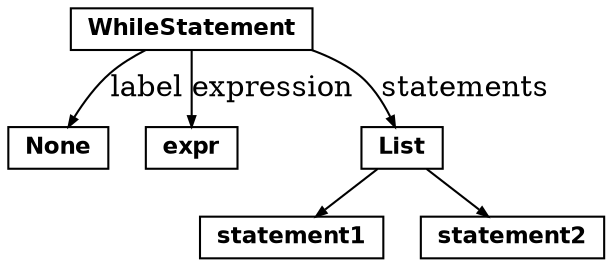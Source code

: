 digraph {
	ordering=out;
	ranksep=.3;
	node [shape=box, fixedsize=false, fontsize=11, fontname="Helvetica-bold", width=.25, height=.25];
	edge [arrowsize=.5, color="black"]

	WhileStatement:
	None;
	expr;
	List;
	statement1;
	statement2;

	WhileStatement -> None [label="label"]
	WhileStatement -> expr [label="expression"]
	WhileStatement -> List [label="statements"]
	List -> statement1
	List -> statement2
}